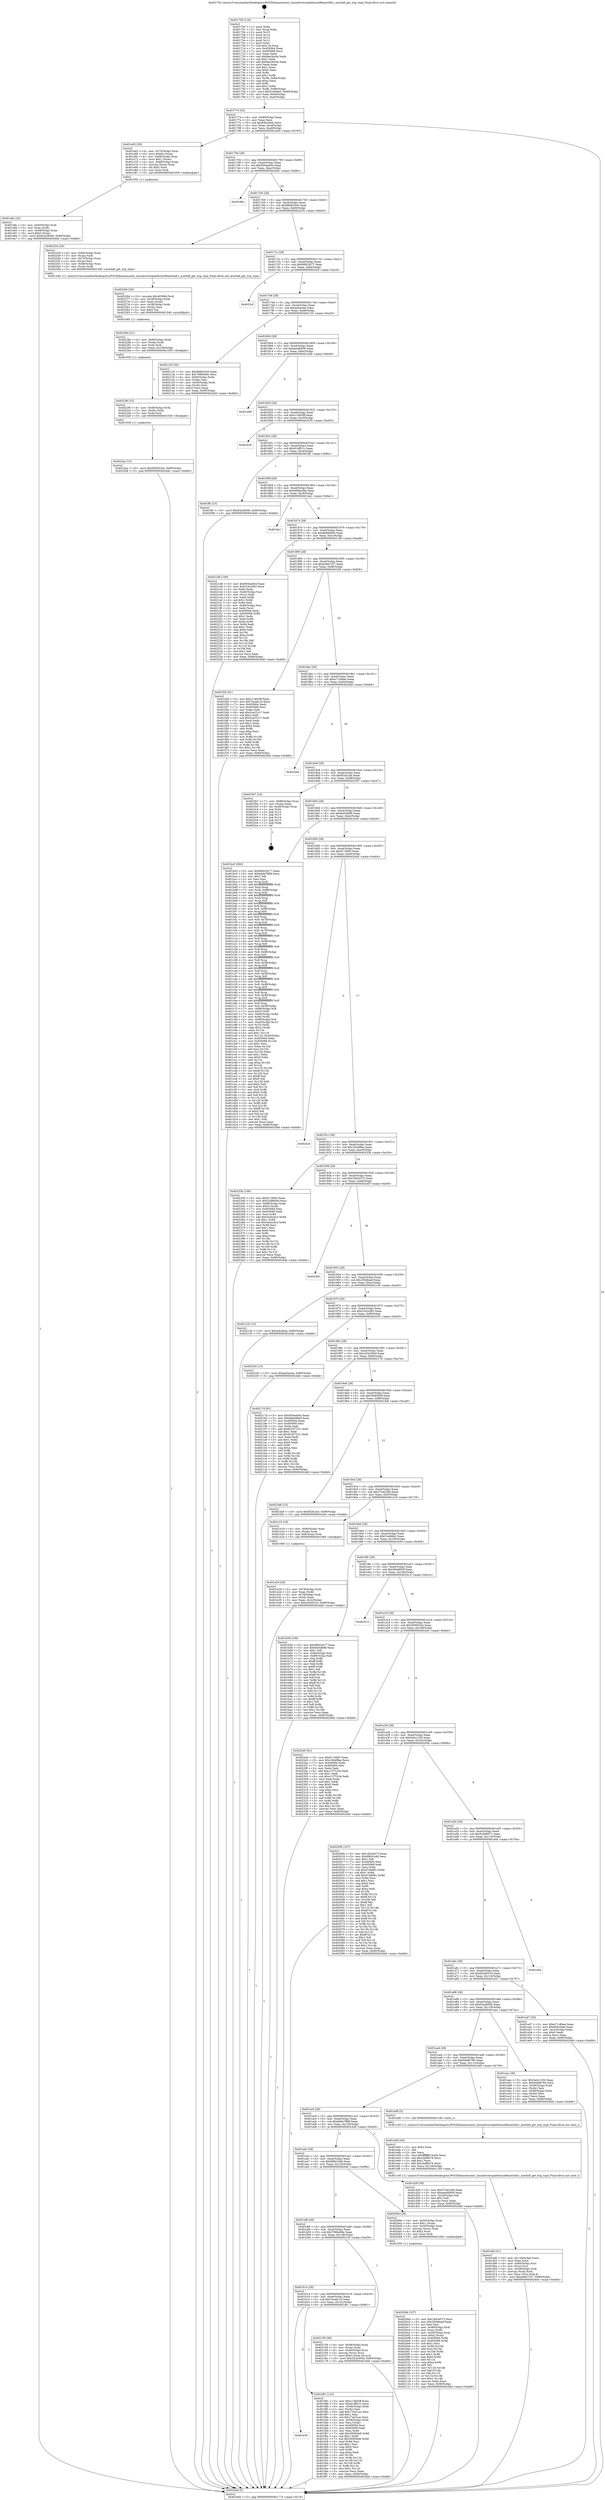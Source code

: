 digraph "0x401700" {
  label = "0x401700 (/mnt/c/Users/mathe/Desktop/tcc/POCII/binaries/extr_linuxdriversplatformx86acerhdf.c_acerhdf_get_trip_type_Final-ollvm.out::main(0))"
  labelloc = "t"
  node[shape=record]

  Entry [label="",width=0.3,height=0.3,shape=circle,fillcolor=black,style=filled]
  "0x401774" [label="{
     0x401774 [32]\l
     | [instrs]\l
     &nbsp;&nbsp;0x401774 \<+6\>: mov -0x90(%rbp),%eax\l
     &nbsp;&nbsp;0x40177a \<+2\>: mov %eax,%ecx\l
     &nbsp;&nbsp;0x40177c \<+6\>: sub $0x84fc26de,%ecx\l
     &nbsp;&nbsp;0x401782 \<+6\>: mov %eax,-0xa4(%rbp)\l
     &nbsp;&nbsp;0x401788 \<+6\>: mov %ecx,-0xa8(%rbp)\l
     &nbsp;&nbsp;0x40178e \<+6\>: je 0000000000401e65 \<main+0x765\>\l
  }"]
  "0x401e65" [label="{
     0x401e65 [39]\l
     | [instrs]\l
     &nbsp;&nbsp;0x401e65 \<+4\>: mov -0x70(%rbp),%rax\l
     &nbsp;&nbsp;0x401e69 \<+6\>: movl $0x64,(%rax)\l
     &nbsp;&nbsp;0x401e6f \<+4\>: mov -0x68(%rbp),%rax\l
     &nbsp;&nbsp;0x401e73 \<+6\>: movl $0x1,(%rax)\l
     &nbsp;&nbsp;0x401e79 \<+4\>: mov -0x68(%rbp),%rax\l
     &nbsp;&nbsp;0x401e7d \<+3\>: movslq (%rax),%rax\l
     &nbsp;&nbsp;0x401e80 \<+4\>: shl $0x2,%rax\l
     &nbsp;&nbsp;0x401e84 \<+3\>: mov %rax,%rdi\l
     &nbsp;&nbsp;0x401e87 \<+5\>: call 0000000000401050 \<malloc@plt\>\l
     | [calls]\l
     &nbsp;&nbsp;0x401050 \{1\} (unknown)\l
  }"]
  "0x401794" [label="{
     0x401794 [28]\l
     | [instrs]\l
     &nbsp;&nbsp;0x401794 \<+5\>: jmp 0000000000401799 \<main+0x99\>\l
     &nbsp;&nbsp;0x401799 \<+6\>: mov -0xa4(%rbp),%eax\l
     &nbsp;&nbsp;0x40179f \<+5\>: sub $0x950ea644,%eax\l
     &nbsp;&nbsp;0x4017a4 \<+6\>: mov %eax,-0xac(%rbp)\l
     &nbsp;&nbsp;0x4017aa \<+6\>: je 000000000040249c \<main+0xd9c\>\l
  }"]
  Exit [label="",width=0.3,height=0.3,shape=circle,fillcolor=black,style=filled,peripheries=2]
  "0x40249c" [label="{
     0x40249c\l
  }", style=dashed]
  "0x4017b0" [label="{
     0x4017b0 [28]\l
     | [instrs]\l
     &nbsp;&nbsp;0x4017b0 \<+5\>: jmp 00000000004017b5 \<main+0xb5\>\l
     &nbsp;&nbsp;0x4017b5 \<+6\>: mov -0xa4(%rbp),%eax\l
     &nbsp;&nbsp;0x4017bb \<+5\>: sub $0x966623c6,%eax\l
     &nbsp;&nbsp;0x4017c0 \<+6\>: mov %eax,-0xb0(%rbp)\l
     &nbsp;&nbsp;0x4017c6 \<+6\>: je 0000000000402254 \<main+0xb54\>\l
  }"]
  "0x4022ae" [label="{
     0x4022ae [15]\l
     | [instrs]\l
     &nbsp;&nbsp;0x4022ae \<+10\>: movl $0x5836525e,-0x90(%rbp)\l
     &nbsp;&nbsp;0x4022b8 \<+5\>: jmp 00000000004024dd \<main+0xddd\>\l
  }"]
  "0x402254" [label="{
     0x402254 [25]\l
     | [instrs]\l
     &nbsp;&nbsp;0x402254 \<+4\>: mov -0x60(%rbp),%rax\l
     &nbsp;&nbsp;0x402258 \<+3\>: mov (%rax),%rdi\l
     &nbsp;&nbsp;0x40225b \<+4\>: mov -0x70(%rbp),%rax\l
     &nbsp;&nbsp;0x40225f \<+2\>: mov (%rax),%esi\l
     &nbsp;&nbsp;0x402261 \<+4\>: mov -0x48(%rbp),%rax\l
     &nbsp;&nbsp;0x402265 \<+3\>: mov (%rax),%rdx\l
     &nbsp;&nbsp;0x402268 \<+5\>: call 0000000000401440 \<acerhdf_get_trip_type\>\l
     | [calls]\l
     &nbsp;&nbsp;0x401440 \{1\} (/mnt/c/Users/mathe/Desktop/tcc/POCII/binaries/extr_linuxdriversplatformx86acerhdf.c_acerhdf_get_trip_type_Final-ollvm.out::acerhdf_get_trip_type)\l
  }"]
  "0x4017cc" [label="{
     0x4017cc [28]\l
     | [instrs]\l
     &nbsp;&nbsp;0x4017cc \<+5\>: jmp 00000000004017d1 \<main+0xd1\>\l
     &nbsp;&nbsp;0x4017d1 \<+6\>: mov -0xa4(%rbp),%eax\l
     &nbsp;&nbsp;0x4017d7 \<+5\>: sub $0x99922b77,%eax\l
     &nbsp;&nbsp;0x4017dc \<+6\>: mov %eax,-0xb4(%rbp)\l
     &nbsp;&nbsp;0x4017e2 \<+6\>: je 00000000004023cf \<main+0xccf\>\l
  }"]
  "0x40229f" [label="{
     0x40229f [15]\l
     | [instrs]\l
     &nbsp;&nbsp;0x40229f \<+4\>: mov -0x48(%rbp),%rdx\l
     &nbsp;&nbsp;0x4022a3 \<+3\>: mov (%rdx),%rdx\l
     &nbsp;&nbsp;0x4022a6 \<+3\>: mov %rdx,%rdi\l
     &nbsp;&nbsp;0x4022a9 \<+5\>: call 0000000000401030 \<free@plt\>\l
     | [calls]\l
     &nbsp;&nbsp;0x401030 \{1\} (unknown)\l
  }"]
  "0x4023cf" [label="{
     0x4023cf\l
  }", style=dashed]
  "0x4017e8" [label="{
     0x4017e8 [28]\l
     | [instrs]\l
     &nbsp;&nbsp;0x4017e8 \<+5\>: jmp 00000000004017ed \<main+0xed\>\l
     &nbsp;&nbsp;0x4017ed \<+6\>: mov -0xa4(%rbp),%eax\l
     &nbsp;&nbsp;0x4017f3 \<+5\>: sub $0xacfcae4a,%eax\l
     &nbsp;&nbsp;0x4017f8 \<+6\>: mov %eax,-0xb8(%rbp)\l
     &nbsp;&nbsp;0x4017fe \<+6\>: je 0000000000402135 \<main+0xa35\>\l
  }"]
  "0x40228a" [label="{
     0x40228a [21]\l
     | [instrs]\l
     &nbsp;&nbsp;0x40228a \<+4\>: mov -0x60(%rbp),%rdx\l
     &nbsp;&nbsp;0x40228e \<+3\>: mov (%rdx),%rdx\l
     &nbsp;&nbsp;0x402291 \<+3\>: mov %rdx,%rdi\l
     &nbsp;&nbsp;0x402294 \<+6\>: mov %eax,-0x138(%rbp)\l
     &nbsp;&nbsp;0x40229a \<+5\>: call 0000000000401030 \<free@plt\>\l
     | [calls]\l
     &nbsp;&nbsp;0x401030 \{1\} (unknown)\l
  }"]
  "0x402135" [label="{
     0x402135 [36]\l
     | [instrs]\l
     &nbsp;&nbsp;0x402135 \<+5\>: mov $0x966623c6,%eax\l
     &nbsp;&nbsp;0x40213a \<+5\>: mov $0x7986e06e,%ecx\l
     &nbsp;&nbsp;0x40213f \<+4\>: mov -0x40(%rbp),%rdx\l
     &nbsp;&nbsp;0x402143 \<+2\>: mov (%rdx),%esi\l
     &nbsp;&nbsp;0x402145 \<+4\>: mov -0x50(%rbp),%rdx\l
     &nbsp;&nbsp;0x402149 \<+2\>: cmp (%rdx),%esi\l
     &nbsp;&nbsp;0x40214b \<+3\>: cmovl %ecx,%eax\l
     &nbsp;&nbsp;0x40214e \<+6\>: mov %eax,-0x90(%rbp)\l
     &nbsp;&nbsp;0x402154 \<+5\>: jmp 00000000004024dd \<main+0xddd\>\l
  }"]
  "0x401804" [label="{
     0x401804 [28]\l
     | [instrs]\l
     &nbsp;&nbsp;0x401804 \<+5\>: jmp 0000000000401809 \<main+0x109\>\l
     &nbsp;&nbsp;0x401809 \<+6\>: mov -0xa4(%rbp),%eax\l
     &nbsp;&nbsp;0x40180f \<+5\>: sub $0xaeedb958,%eax\l
     &nbsp;&nbsp;0x401814 \<+6\>: mov %eax,-0xbc(%rbp)\l
     &nbsp;&nbsp;0x40181a \<+6\>: je 0000000000401d46 \<main+0x646\>\l
  }"]
  "0x40226d" [label="{
     0x40226d [29]\l
     | [instrs]\l
     &nbsp;&nbsp;0x40226d \<+10\>: movabs $0x4030b6,%rdi\l
     &nbsp;&nbsp;0x402277 \<+4\>: mov -0x38(%rbp),%rdx\l
     &nbsp;&nbsp;0x40227b \<+2\>: mov %eax,(%rdx)\l
     &nbsp;&nbsp;0x40227d \<+4\>: mov -0x38(%rbp),%rdx\l
     &nbsp;&nbsp;0x402281 \<+2\>: mov (%rdx),%esi\l
     &nbsp;&nbsp;0x402283 \<+2\>: mov $0x0,%al\l
     &nbsp;&nbsp;0x402285 \<+5\>: call 0000000000401040 \<printf@plt\>\l
     | [calls]\l
     &nbsp;&nbsp;0x401040 \{1\} (unknown)\l
  }"]
  "0x401d46" [label="{
     0x401d46\l
  }", style=dashed]
  "0x401820" [label="{
     0x401820 [28]\l
     | [instrs]\l
     &nbsp;&nbsp;0x401820 \<+5\>: jmp 0000000000401825 \<main+0x125\>\l
     &nbsp;&nbsp;0x401825 \<+6\>: mov -0xa4(%rbp),%eax\l
     &nbsp;&nbsp;0x40182b \<+5\>: sub $0xc13602ff,%eax\l
     &nbsp;&nbsp;0x401830 \<+6\>: mov %eax,-0xc0(%rbp)\l
     &nbsp;&nbsp;0x401836 \<+6\>: je 0000000000402435 \<main+0xd35\>\l
  }"]
  "0x4020bb" [label="{
     0x4020bb [107]\l
     | [instrs]\l
     &nbsp;&nbsp;0x4020bb \<+5\>: mov $0x1843a573,%ecx\l
     &nbsp;&nbsp;0x4020c0 \<+5\>: mov $0x250dbeaf,%edx\l
     &nbsp;&nbsp;0x4020c5 \<+2\>: xor %esi,%esi\l
     &nbsp;&nbsp;0x4020c7 \<+4\>: mov -0x48(%rbp),%rdi\l
     &nbsp;&nbsp;0x4020cb \<+3\>: mov %rax,(%rdi)\l
     &nbsp;&nbsp;0x4020ce \<+4\>: mov -0x40(%rbp),%rax\l
     &nbsp;&nbsp;0x4020d2 \<+6\>: movl $0x0,(%rax)\l
     &nbsp;&nbsp;0x4020d8 \<+8\>: mov 0x405064,%r8d\l
     &nbsp;&nbsp;0x4020e0 \<+8\>: mov 0x405068,%r9d\l
     &nbsp;&nbsp;0x4020e8 \<+3\>: sub $0x1,%esi\l
     &nbsp;&nbsp;0x4020eb \<+3\>: mov %r8d,%r10d\l
     &nbsp;&nbsp;0x4020ee \<+3\>: add %esi,%r10d\l
     &nbsp;&nbsp;0x4020f1 \<+4\>: imul %r10d,%r8d\l
     &nbsp;&nbsp;0x4020f5 \<+4\>: and $0x1,%r8d\l
     &nbsp;&nbsp;0x4020f9 \<+4\>: cmp $0x0,%r8d\l
     &nbsp;&nbsp;0x4020fd \<+4\>: sete %r11b\l
     &nbsp;&nbsp;0x402101 \<+4\>: cmp $0xa,%r9d\l
     &nbsp;&nbsp;0x402105 \<+3\>: setl %bl\l
     &nbsp;&nbsp;0x402108 \<+3\>: mov %r11b,%r14b\l
     &nbsp;&nbsp;0x40210b \<+3\>: and %bl,%r14b\l
     &nbsp;&nbsp;0x40210e \<+3\>: xor %bl,%r11b\l
     &nbsp;&nbsp;0x402111 \<+3\>: or %r11b,%r14b\l
     &nbsp;&nbsp;0x402114 \<+4\>: test $0x1,%r14b\l
     &nbsp;&nbsp;0x402118 \<+3\>: cmovne %edx,%ecx\l
     &nbsp;&nbsp;0x40211b \<+6\>: mov %ecx,-0x90(%rbp)\l
     &nbsp;&nbsp;0x402121 \<+5\>: jmp 00000000004024dd \<main+0xddd\>\l
  }"]
  "0x402435" [label="{
     0x402435\l
  }", style=dashed]
  "0x40183c" [label="{
     0x40183c [28]\l
     | [instrs]\l
     &nbsp;&nbsp;0x40183c \<+5\>: jmp 0000000000401841 \<main+0x141\>\l
     &nbsp;&nbsp;0x401841 \<+6\>: mov -0xa4(%rbp),%eax\l
     &nbsp;&nbsp;0x401847 \<+5\>: sub $0xd14ff21c,%eax\l
     &nbsp;&nbsp;0x40184c \<+6\>: mov %eax,-0xc4(%rbp)\l
     &nbsp;&nbsp;0x401852 \<+6\>: je 0000000000401ffc \<main+0x8fc\>\l
  }"]
  "0x401b30" [label="{
     0x401b30\l
  }", style=dashed]
  "0x401ffc" [label="{
     0x401ffc [15]\l
     | [instrs]\l
     &nbsp;&nbsp;0x401ffc \<+10\>: movl $0x63a28590,-0x90(%rbp)\l
     &nbsp;&nbsp;0x402006 \<+5\>: jmp 00000000004024dd \<main+0xddd\>\l
  }"]
  "0x401858" [label="{
     0x401858 [28]\l
     | [instrs]\l
     &nbsp;&nbsp;0x401858 \<+5\>: jmp 000000000040185d \<main+0x15d\>\l
     &nbsp;&nbsp;0x40185d \<+6\>: mov -0xa4(%rbp),%eax\l
     &nbsp;&nbsp;0x401863 \<+5\>: sub $0xd58ba38a,%eax\l
     &nbsp;&nbsp;0x401868 \<+6\>: mov %eax,-0xc8(%rbp)\l
     &nbsp;&nbsp;0x40186e \<+6\>: je 0000000000401da1 \<main+0x6a1\>\l
  }"]
  "0x401f81" [label="{
     0x401f81 [123]\l
     | [instrs]\l
     &nbsp;&nbsp;0x401f81 \<+5\>: mov $0xc13602ff,%eax\l
     &nbsp;&nbsp;0x401f86 \<+5\>: mov $0xd14ff21c,%ecx\l
     &nbsp;&nbsp;0x401f8b \<+4\>: mov -0x58(%rbp),%rdx\l
     &nbsp;&nbsp;0x401f8f \<+2\>: mov (%rdx),%esi\l
     &nbsp;&nbsp;0x401f91 \<+6\>: add $0x17ee31ac,%esi\l
     &nbsp;&nbsp;0x401f97 \<+3\>: add $0x1,%esi\l
     &nbsp;&nbsp;0x401f9a \<+6\>: sub $0x17ee31ac,%esi\l
     &nbsp;&nbsp;0x401fa0 \<+4\>: mov -0x58(%rbp),%rdx\l
     &nbsp;&nbsp;0x401fa4 \<+2\>: mov %esi,(%rdx)\l
     &nbsp;&nbsp;0x401fa6 \<+7\>: mov 0x405064,%esi\l
     &nbsp;&nbsp;0x401fad \<+7\>: mov 0x405068,%edi\l
     &nbsp;&nbsp;0x401fb4 \<+3\>: mov %esi,%r8d\l
     &nbsp;&nbsp;0x401fb7 \<+7\>: add $0x300f3de6,%r8d\l
     &nbsp;&nbsp;0x401fbe \<+4\>: sub $0x1,%r8d\l
     &nbsp;&nbsp;0x401fc2 \<+7\>: sub $0x300f3de6,%r8d\l
     &nbsp;&nbsp;0x401fc9 \<+4\>: imul %r8d,%esi\l
     &nbsp;&nbsp;0x401fcd \<+3\>: and $0x1,%esi\l
     &nbsp;&nbsp;0x401fd0 \<+3\>: cmp $0x0,%esi\l
     &nbsp;&nbsp;0x401fd3 \<+4\>: sete %r9b\l
     &nbsp;&nbsp;0x401fd7 \<+3\>: cmp $0xa,%edi\l
     &nbsp;&nbsp;0x401fda \<+4\>: setl %r10b\l
     &nbsp;&nbsp;0x401fde \<+3\>: mov %r9b,%r11b\l
     &nbsp;&nbsp;0x401fe1 \<+3\>: and %r10b,%r11b\l
     &nbsp;&nbsp;0x401fe4 \<+3\>: xor %r10b,%r9b\l
     &nbsp;&nbsp;0x401fe7 \<+3\>: or %r9b,%r11b\l
     &nbsp;&nbsp;0x401fea \<+4\>: test $0x1,%r11b\l
     &nbsp;&nbsp;0x401fee \<+3\>: cmovne %ecx,%eax\l
     &nbsp;&nbsp;0x401ff1 \<+6\>: mov %eax,-0x90(%rbp)\l
     &nbsp;&nbsp;0x401ff7 \<+5\>: jmp 00000000004024dd \<main+0xddd\>\l
  }"]
  "0x401da1" [label="{
     0x401da1\l
  }", style=dashed]
  "0x401874" [label="{
     0x401874 [28]\l
     | [instrs]\l
     &nbsp;&nbsp;0x401874 \<+5\>: jmp 0000000000401879 \<main+0x179\>\l
     &nbsp;&nbsp;0x401879 \<+6\>: mov -0xa4(%rbp),%eax\l
     &nbsp;&nbsp;0x40187f \<+5\>: sub $0xdb8e9bb9,%eax\l
     &nbsp;&nbsp;0x401884 \<+6\>: mov %eax,-0xcc(%rbp)\l
     &nbsp;&nbsp;0x40188a \<+6\>: je 00000000004021d8 \<main+0xad8\>\l
  }"]
  "0x401b14" [label="{
     0x401b14 [28]\l
     | [instrs]\l
     &nbsp;&nbsp;0x401b14 \<+5\>: jmp 0000000000401b19 \<main+0x419\>\l
     &nbsp;&nbsp;0x401b19 \<+6\>: mov -0xa4(%rbp),%eax\l
     &nbsp;&nbsp;0x401b1f \<+5\>: sub $0x7acebc1d,%eax\l
     &nbsp;&nbsp;0x401b24 \<+6\>: mov %eax,-0x12c(%rbp)\l
     &nbsp;&nbsp;0x401b2a \<+6\>: je 0000000000401f81 \<main+0x881\>\l
  }"]
  "0x4021d8" [label="{
     0x4021d8 [109]\l
     | [instrs]\l
     &nbsp;&nbsp;0x4021d8 \<+5\>: mov $0x950ea644,%eax\l
     &nbsp;&nbsp;0x4021dd \<+5\>: mov $0x319cc093,%ecx\l
     &nbsp;&nbsp;0x4021e2 \<+2\>: xor %edx,%edx\l
     &nbsp;&nbsp;0x4021e4 \<+4\>: mov -0x40(%rbp),%rsi\l
     &nbsp;&nbsp;0x4021e8 \<+2\>: mov (%rsi),%edi\l
     &nbsp;&nbsp;0x4021ea \<+3\>: mov %edx,%r8d\l
     &nbsp;&nbsp;0x4021ed \<+4\>: sub $0x1,%r8d\l
     &nbsp;&nbsp;0x4021f1 \<+3\>: sub %r8d,%edi\l
     &nbsp;&nbsp;0x4021f4 \<+4\>: mov -0x40(%rbp),%rsi\l
     &nbsp;&nbsp;0x4021f8 \<+2\>: mov %edi,(%rsi)\l
     &nbsp;&nbsp;0x4021fa \<+7\>: mov 0x405064,%edi\l
     &nbsp;&nbsp;0x402201 \<+8\>: mov 0x405068,%r8d\l
     &nbsp;&nbsp;0x402209 \<+3\>: sub $0x1,%edx\l
     &nbsp;&nbsp;0x40220c \<+3\>: mov %edi,%r9d\l
     &nbsp;&nbsp;0x40220f \<+3\>: add %edx,%r9d\l
     &nbsp;&nbsp;0x402212 \<+4\>: imul %r9d,%edi\l
     &nbsp;&nbsp;0x402216 \<+3\>: and $0x1,%edi\l
     &nbsp;&nbsp;0x402219 \<+3\>: cmp $0x0,%edi\l
     &nbsp;&nbsp;0x40221c \<+4\>: sete %r10b\l
     &nbsp;&nbsp;0x402220 \<+4\>: cmp $0xa,%r8d\l
     &nbsp;&nbsp;0x402224 \<+4\>: setl %r11b\l
     &nbsp;&nbsp;0x402228 \<+3\>: mov %r10b,%bl\l
     &nbsp;&nbsp;0x40222b \<+3\>: and %r11b,%bl\l
     &nbsp;&nbsp;0x40222e \<+3\>: xor %r11b,%r10b\l
     &nbsp;&nbsp;0x402231 \<+3\>: or %r10b,%bl\l
     &nbsp;&nbsp;0x402234 \<+3\>: test $0x1,%bl\l
     &nbsp;&nbsp;0x402237 \<+3\>: cmovne %ecx,%eax\l
     &nbsp;&nbsp;0x40223a \<+6\>: mov %eax,-0x90(%rbp)\l
     &nbsp;&nbsp;0x402240 \<+5\>: jmp 00000000004024dd \<main+0xddd\>\l
  }"]
  "0x401890" [label="{
     0x401890 [28]\l
     | [instrs]\l
     &nbsp;&nbsp;0x401890 \<+5\>: jmp 0000000000401895 \<main+0x195\>\l
     &nbsp;&nbsp;0x401895 \<+6\>: mov -0xa4(%rbp),%eax\l
     &nbsp;&nbsp;0x40189b \<+5\>: sub $0xe06e7c57,%eax\l
     &nbsp;&nbsp;0x4018a0 \<+6\>: mov %eax,-0xd0(%rbp)\l
     &nbsp;&nbsp;0x4018a6 \<+6\>: je 0000000000401f26 \<main+0x826\>\l
  }"]
  "0x402159" [label="{
     0x402159 [36]\l
     | [instrs]\l
     &nbsp;&nbsp;0x402159 \<+4\>: mov -0x48(%rbp),%rax\l
     &nbsp;&nbsp;0x40215d \<+3\>: mov (%rax),%rax\l
     &nbsp;&nbsp;0x402160 \<+4\>: mov -0x40(%rbp),%rcx\l
     &nbsp;&nbsp;0x402164 \<+3\>: movslq (%rcx),%rcx\l
     &nbsp;&nbsp;0x402167 \<+7\>: movl $0x0,(%rax,%rcx,4)\l
     &nbsp;&nbsp;0x40216e \<+10\>: movl $0x322e305d,-0x90(%rbp)\l
     &nbsp;&nbsp;0x402178 \<+5\>: jmp 00000000004024dd \<main+0xddd\>\l
  }"]
  "0x401f26" [label="{
     0x401f26 [91]\l
     | [instrs]\l
     &nbsp;&nbsp;0x401f26 \<+5\>: mov $0xc13602ff,%eax\l
     &nbsp;&nbsp;0x401f2b \<+5\>: mov $0x7acebc1d,%ecx\l
     &nbsp;&nbsp;0x401f30 \<+7\>: mov 0x405064,%edx\l
     &nbsp;&nbsp;0x401f37 \<+7\>: mov 0x405068,%esi\l
     &nbsp;&nbsp;0x401f3e \<+2\>: mov %edx,%edi\l
     &nbsp;&nbsp;0x401f40 \<+6\>: add $0x5ce221c7,%edi\l
     &nbsp;&nbsp;0x401f46 \<+3\>: sub $0x1,%edi\l
     &nbsp;&nbsp;0x401f49 \<+6\>: sub $0x5ce221c7,%edi\l
     &nbsp;&nbsp;0x401f4f \<+3\>: imul %edi,%edx\l
     &nbsp;&nbsp;0x401f52 \<+3\>: and $0x1,%edx\l
     &nbsp;&nbsp;0x401f55 \<+3\>: cmp $0x0,%edx\l
     &nbsp;&nbsp;0x401f58 \<+4\>: sete %r8b\l
     &nbsp;&nbsp;0x401f5c \<+3\>: cmp $0xa,%esi\l
     &nbsp;&nbsp;0x401f5f \<+4\>: setl %r9b\l
     &nbsp;&nbsp;0x401f63 \<+3\>: mov %r8b,%r10b\l
     &nbsp;&nbsp;0x401f66 \<+3\>: and %r9b,%r10b\l
     &nbsp;&nbsp;0x401f69 \<+3\>: xor %r9b,%r8b\l
     &nbsp;&nbsp;0x401f6c \<+3\>: or %r8b,%r10b\l
     &nbsp;&nbsp;0x401f6f \<+4\>: test $0x1,%r10b\l
     &nbsp;&nbsp;0x401f73 \<+3\>: cmovne %ecx,%eax\l
     &nbsp;&nbsp;0x401f76 \<+6\>: mov %eax,-0x90(%rbp)\l
     &nbsp;&nbsp;0x401f7c \<+5\>: jmp 00000000004024dd \<main+0xddd\>\l
  }"]
  "0x4018ac" [label="{
     0x4018ac [28]\l
     | [instrs]\l
     &nbsp;&nbsp;0x4018ac \<+5\>: jmp 00000000004018b1 \<main+0x1b1\>\l
     &nbsp;&nbsp;0x4018b1 \<+6\>: mov -0xa4(%rbp),%eax\l
     &nbsp;&nbsp;0x4018b7 \<+5\>: sub $0xe71c6bee,%eax\l
     &nbsp;&nbsp;0x4018bc \<+6\>: mov %eax,-0xd4(%rbp)\l
     &nbsp;&nbsp;0x4018c2 \<+6\>: je 00000000004022bd \<main+0xbbd\>\l
  }"]
  "0x401af8" [label="{
     0x401af8 [28]\l
     | [instrs]\l
     &nbsp;&nbsp;0x401af8 \<+5\>: jmp 0000000000401afd \<main+0x3fd\>\l
     &nbsp;&nbsp;0x401afd \<+6\>: mov -0xa4(%rbp),%eax\l
     &nbsp;&nbsp;0x401b03 \<+5\>: sub $0x7986e06e,%eax\l
     &nbsp;&nbsp;0x401b08 \<+6\>: mov %eax,-0x128(%rbp)\l
     &nbsp;&nbsp;0x401b0e \<+6\>: je 0000000000402159 \<main+0xa59\>\l
  }"]
  "0x4022bd" [label="{
     0x4022bd\l
  }", style=dashed]
  "0x4018c8" [label="{
     0x4018c8 [28]\l
     | [instrs]\l
     &nbsp;&nbsp;0x4018c8 \<+5\>: jmp 00000000004018cd \<main+0x1cd\>\l
     &nbsp;&nbsp;0x4018cd \<+6\>: mov -0xa4(%rbp),%eax\l
     &nbsp;&nbsp;0x4018d3 \<+5\>: sub $0xf52fc2a0,%eax\l
     &nbsp;&nbsp;0x4018d8 \<+6\>: mov %eax,-0xd8(%rbp)\l
     &nbsp;&nbsp;0x4018de \<+6\>: je 00000000004023b7 \<main+0xcb7\>\l
  }"]
  "0x40209e" [label="{
     0x40209e [29]\l
     | [instrs]\l
     &nbsp;&nbsp;0x40209e \<+4\>: mov -0x50(%rbp),%rax\l
     &nbsp;&nbsp;0x4020a2 \<+6\>: movl $0x1,(%rax)\l
     &nbsp;&nbsp;0x4020a8 \<+4\>: mov -0x50(%rbp),%rax\l
     &nbsp;&nbsp;0x4020ac \<+3\>: movslq (%rax),%rax\l
     &nbsp;&nbsp;0x4020af \<+4\>: shl $0x2,%rax\l
     &nbsp;&nbsp;0x4020b3 \<+3\>: mov %rax,%rdi\l
     &nbsp;&nbsp;0x4020b6 \<+5\>: call 0000000000401050 \<malloc@plt\>\l
     | [calls]\l
     &nbsp;&nbsp;0x401050 \{1\} (unknown)\l
  }"]
  "0x4023b7" [label="{
     0x4023b7 [24]\l
     | [instrs]\l
     &nbsp;&nbsp;0x4023b7 \<+7\>: mov -0x88(%rbp),%rax\l
     &nbsp;&nbsp;0x4023be \<+2\>: mov (%rax),%eax\l
     &nbsp;&nbsp;0x4023c0 \<+4\>: lea -0x28(%rbp),%rsp\l
     &nbsp;&nbsp;0x4023c4 \<+1\>: pop %rbx\l
     &nbsp;&nbsp;0x4023c5 \<+2\>: pop %r12\l
     &nbsp;&nbsp;0x4023c7 \<+2\>: pop %r13\l
     &nbsp;&nbsp;0x4023c9 \<+2\>: pop %r14\l
     &nbsp;&nbsp;0x4023cb \<+2\>: pop %r15\l
     &nbsp;&nbsp;0x4023cd \<+1\>: pop %rbp\l
     &nbsp;&nbsp;0x4023ce \<+1\>: ret\l
  }"]
  "0x4018e4" [label="{
     0x4018e4 [28]\l
     | [instrs]\l
     &nbsp;&nbsp;0x4018e4 \<+5\>: jmp 00000000004018e9 \<main+0x1e9\>\l
     &nbsp;&nbsp;0x4018e9 \<+6\>: mov -0xa4(%rbp),%eax\l
     &nbsp;&nbsp;0x4018ef \<+5\>: sub $0xfed5d698,%eax\l
     &nbsp;&nbsp;0x4018f4 \<+6\>: mov %eax,-0xdc(%rbp)\l
     &nbsp;&nbsp;0x4018fa \<+6\>: je 0000000000401bc0 \<main+0x4c0\>\l
  }"]
  "0x401efd" [label="{
     0x401efd [41]\l
     | [instrs]\l
     &nbsp;&nbsp;0x401efd \<+6\>: mov -0x134(%rbp),%ecx\l
     &nbsp;&nbsp;0x401f03 \<+3\>: imul %eax,%ecx\l
     &nbsp;&nbsp;0x401f06 \<+4\>: mov -0x60(%rbp),%rsi\l
     &nbsp;&nbsp;0x401f0a \<+3\>: mov (%rsi),%rsi\l
     &nbsp;&nbsp;0x401f0d \<+4\>: mov -0x58(%rbp),%rdi\l
     &nbsp;&nbsp;0x401f11 \<+3\>: movslq (%rdi),%rdi\l
     &nbsp;&nbsp;0x401f14 \<+3\>: mov %ecx,(%rsi,%rdi,4)\l
     &nbsp;&nbsp;0x401f17 \<+10\>: movl $0xe06e7c57,-0x90(%rbp)\l
     &nbsp;&nbsp;0x401f21 \<+5\>: jmp 00000000004024dd \<main+0xddd\>\l
  }"]
  "0x401bc0" [label="{
     0x401bc0 [360]\l
     | [instrs]\l
     &nbsp;&nbsp;0x401bc0 \<+5\>: mov $0x99922b77,%eax\l
     &nbsp;&nbsp;0x401bc5 \<+5\>: mov $0x6dde7888,%ecx\l
     &nbsp;&nbsp;0x401bca \<+2\>: mov $0x1,%dl\l
     &nbsp;&nbsp;0x401bcc \<+2\>: xor %esi,%esi\l
     &nbsp;&nbsp;0x401bce \<+3\>: mov %rsp,%rdi\l
     &nbsp;&nbsp;0x401bd1 \<+4\>: add $0xfffffffffffffff0,%rdi\l
     &nbsp;&nbsp;0x401bd5 \<+3\>: mov %rdi,%rsp\l
     &nbsp;&nbsp;0x401bd8 \<+7\>: mov %rdi,-0x88(%rbp)\l
     &nbsp;&nbsp;0x401bdf \<+3\>: mov %rsp,%rdi\l
     &nbsp;&nbsp;0x401be2 \<+4\>: add $0xfffffffffffffff0,%rdi\l
     &nbsp;&nbsp;0x401be6 \<+3\>: mov %rdi,%rsp\l
     &nbsp;&nbsp;0x401be9 \<+3\>: mov %rsp,%r8\l
     &nbsp;&nbsp;0x401bec \<+4\>: add $0xfffffffffffffff0,%r8\l
     &nbsp;&nbsp;0x401bf0 \<+3\>: mov %r8,%rsp\l
     &nbsp;&nbsp;0x401bf3 \<+4\>: mov %r8,-0x80(%rbp)\l
     &nbsp;&nbsp;0x401bf7 \<+3\>: mov %rsp,%r8\l
     &nbsp;&nbsp;0x401bfa \<+4\>: add $0xfffffffffffffff0,%r8\l
     &nbsp;&nbsp;0x401bfe \<+3\>: mov %r8,%rsp\l
     &nbsp;&nbsp;0x401c01 \<+4\>: mov %r8,-0x78(%rbp)\l
     &nbsp;&nbsp;0x401c05 \<+3\>: mov %rsp,%r8\l
     &nbsp;&nbsp;0x401c08 \<+4\>: add $0xfffffffffffffff0,%r8\l
     &nbsp;&nbsp;0x401c0c \<+3\>: mov %r8,%rsp\l
     &nbsp;&nbsp;0x401c0f \<+4\>: mov %r8,-0x70(%rbp)\l
     &nbsp;&nbsp;0x401c13 \<+3\>: mov %rsp,%r8\l
     &nbsp;&nbsp;0x401c16 \<+4\>: add $0xfffffffffffffff0,%r8\l
     &nbsp;&nbsp;0x401c1a \<+3\>: mov %r8,%rsp\l
     &nbsp;&nbsp;0x401c1d \<+4\>: mov %r8,-0x68(%rbp)\l
     &nbsp;&nbsp;0x401c21 \<+3\>: mov %rsp,%r8\l
     &nbsp;&nbsp;0x401c24 \<+4\>: add $0xfffffffffffffff0,%r8\l
     &nbsp;&nbsp;0x401c28 \<+3\>: mov %r8,%rsp\l
     &nbsp;&nbsp;0x401c2b \<+4\>: mov %r8,-0x60(%rbp)\l
     &nbsp;&nbsp;0x401c2f \<+3\>: mov %rsp,%r8\l
     &nbsp;&nbsp;0x401c32 \<+4\>: add $0xfffffffffffffff0,%r8\l
     &nbsp;&nbsp;0x401c36 \<+3\>: mov %r8,%rsp\l
     &nbsp;&nbsp;0x401c39 \<+4\>: mov %r8,-0x58(%rbp)\l
     &nbsp;&nbsp;0x401c3d \<+3\>: mov %rsp,%r8\l
     &nbsp;&nbsp;0x401c40 \<+4\>: add $0xfffffffffffffff0,%r8\l
     &nbsp;&nbsp;0x401c44 \<+3\>: mov %r8,%rsp\l
     &nbsp;&nbsp;0x401c47 \<+4\>: mov %r8,-0x50(%rbp)\l
     &nbsp;&nbsp;0x401c4b \<+3\>: mov %rsp,%r8\l
     &nbsp;&nbsp;0x401c4e \<+4\>: add $0xfffffffffffffff0,%r8\l
     &nbsp;&nbsp;0x401c52 \<+3\>: mov %r8,%rsp\l
     &nbsp;&nbsp;0x401c55 \<+4\>: mov %r8,-0x48(%rbp)\l
     &nbsp;&nbsp;0x401c59 \<+3\>: mov %rsp,%r8\l
     &nbsp;&nbsp;0x401c5c \<+4\>: add $0xfffffffffffffff0,%r8\l
     &nbsp;&nbsp;0x401c60 \<+3\>: mov %r8,%rsp\l
     &nbsp;&nbsp;0x401c63 \<+4\>: mov %r8,-0x40(%rbp)\l
     &nbsp;&nbsp;0x401c67 \<+3\>: mov %rsp,%r8\l
     &nbsp;&nbsp;0x401c6a \<+4\>: add $0xfffffffffffffff0,%r8\l
     &nbsp;&nbsp;0x401c6e \<+3\>: mov %r8,%rsp\l
     &nbsp;&nbsp;0x401c71 \<+4\>: mov %r8,-0x38(%rbp)\l
     &nbsp;&nbsp;0x401c75 \<+7\>: mov -0x88(%rbp),%r8\l
     &nbsp;&nbsp;0x401c7c \<+7\>: movl $0x0,(%r8)\l
     &nbsp;&nbsp;0x401c83 \<+7\>: mov -0x94(%rbp),%r9d\l
     &nbsp;&nbsp;0x401c8a \<+3\>: mov %r9d,(%rdi)\l
     &nbsp;&nbsp;0x401c8d \<+4\>: mov -0x80(%rbp),%r8\l
     &nbsp;&nbsp;0x401c91 \<+7\>: mov -0xa0(%rbp),%r10\l
     &nbsp;&nbsp;0x401c98 \<+3\>: mov %r10,(%r8)\l
     &nbsp;&nbsp;0x401c9b \<+3\>: cmpl $0x2,(%rdi)\l
     &nbsp;&nbsp;0x401c9e \<+4\>: setne %r11b\l
     &nbsp;&nbsp;0x401ca2 \<+4\>: and $0x1,%r11b\l
     &nbsp;&nbsp;0x401ca6 \<+4\>: mov %r11b,-0x2d(%rbp)\l
     &nbsp;&nbsp;0x401caa \<+7\>: mov 0x405064,%ebx\l
     &nbsp;&nbsp;0x401cb1 \<+8\>: mov 0x405068,%r14d\l
     &nbsp;&nbsp;0x401cb9 \<+3\>: sub $0x1,%esi\l
     &nbsp;&nbsp;0x401cbc \<+3\>: mov %ebx,%r15d\l
     &nbsp;&nbsp;0x401cbf \<+3\>: add %esi,%r15d\l
     &nbsp;&nbsp;0x401cc2 \<+4\>: imul %r15d,%ebx\l
     &nbsp;&nbsp;0x401cc6 \<+3\>: and $0x1,%ebx\l
     &nbsp;&nbsp;0x401cc9 \<+3\>: cmp $0x0,%ebx\l
     &nbsp;&nbsp;0x401ccc \<+4\>: sete %r11b\l
     &nbsp;&nbsp;0x401cd0 \<+4\>: cmp $0xa,%r14d\l
     &nbsp;&nbsp;0x401cd4 \<+4\>: setl %r12b\l
     &nbsp;&nbsp;0x401cd8 \<+3\>: mov %r11b,%r13b\l
     &nbsp;&nbsp;0x401cdb \<+4\>: xor $0xff,%r13b\l
     &nbsp;&nbsp;0x401cdf \<+3\>: mov %r12b,%sil\l
     &nbsp;&nbsp;0x401ce2 \<+4\>: xor $0xff,%sil\l
     &nbsp;&nbsp;0x401ce6 \<+3\>: xor $0x0,%dl\l
     &nbsp;&nbsp;0x401ce9 \<+3\>: mov %r13b,%dil\l
     &nbsp;&nbsp;0x401cec \<+4\>: and $0x0,%dil\l
     &nbsp;&nbsp;0x401cf0 \<+3\>: and %dl,%r11b\l
     &nbsp;&nbsp;0x401cf3 \<+3\>: mov %sil,%r8b\l
     &nbsp;&nbsp;0x401cf6 \<+4\>: and $0x0,%r8b\l
     &nbsp;&nbsp;0x401cfa \<+3\>: and %dl,%r12b\l
     &nbsp;&nbsp;0x401cfd \<+3\>: or %r11b,%dil\l
     &nbsp;&nbsp;0x401d00 \<+3\>: or %r12b,%r8b\l
     &nbsp;&nbsp;0x401d03 \<+3\>: xor %r8b,%dil\l
     &nbsp;&nbsp;0x401d06 \<+3\>: or %sil,%r13b\l
     &nbsp;&nbsp;0x401d09 \<+4\>: xor $0xff,%r13b\l
     &nbsp;&nbsp;0x401d0d \<+3\>: or $0x0,%dl\l
     &nbsp;&nbsp;0x401d10 \<+3\>: and %dl,%r13b\l
     &nbsp;&nbsp;0x401d13 \<+3\>: or %r13b,%dil\l
     &nbsp;&nbsp;0x401d16 \<+4\>: test $0x1,%dil\l
     &nbsp;&nbsp;0x401d1a \<+3\>: cmovne %ecx,%eax\l
     &nbsp;&nbsp;0x401d1d \<+6\>: mov %eax,-0x90(%rbp)\l
     &nbsp;&nbsp;0x401d23 \<+5\>: jmp 00000000004024dd \<main+0xddd\>\l
  }"]
  "0x401900" [label="{
     0x401900 [28]\l
     | [instrs]\l
     &nbsp;&nbsp;0x401900 \<+5\>: jmp 0000000000401905 \<main+0x205\>\l
     &nbsp;&nbsp;0x401905 \<+6\>: mov -0xa4(%rbp),%eax\l
     &nbsp;&nbsp;0x40190b \<+5\>: sub $0xf115683,%eax\l
     &nbsp;&nbsp;0x401910 \<+6\>: mov %eax,-0xe0(%rbp)\l
     &nbsp;&nbsp;0x401916 \<+6\>: je 00000000004024c6 \<main+0xdc6\>\l
  }"]
  "0x401ed5" [label="{
     0x401ed5 [40]\l
     | [instrs]\l
     &nbsp;&nbsp;0x401ed5 \<+5\>: mov $0x2,%ecx\l
     &nbsp;&nbsp;0x401eda \<+1\>: cltd\l
     &nbsp;&nbsp;0x401edb \<+2\>: idiv %ecx\l
     &nbsp;&nbsp;0x401edd \<+6\>: imul $0xfffffffe,%edx,%ecx\l
     &nbsp;&nbsp;0x401ee3 \<+6\>: sub $0xc4df9a78,%ecx\l
     &nbsp;&nbsp;0x401ee9 \<+3\>: add $0x1,%ecx\l
     &nbsp;&nbsp;0x401eec \<+6\>: add $0xc4df9a78,%ecx\l
     &nbsp;&nbsp;0x401ef2 \<+6\>: mov %ecx,-0x134(%rbp)\l
     &nbsp;&nbsp;0x401ef8 \<+5\>: call 0000000000401160 \<next_i\>\l
     | [calls]\l
     &nbsp;&nbsp;0x401160 \{1\} (/mnt/c/Users/mathe/Desktop/tcc/POCII/binaries/extr_linuxdriversplatformx86acerhdf.c_acerhdf_get_trip_type_Final-ollvm.out::next_i)\l
  }"]
  "0x4024c6" [label="{
     0x4024c6\l
  }", style=dashed]
  "0x40191c" [label="{
     0x40191c [28]\l
     | [instrs]\l
     &nbsp;&nbsp;0x40191c \<+5\>: jmp 0000000000401921 \<main+0x221\>\l
     &nbsp;&nbsp;0x401921 \<+6\>: mov -0xa4(%rbp),%eax\l
     &nbsp;&nbsp;0x401927 \<+5\>: sub $0x14b4f8ee,%eax\l
     &nbsp;&nbsp;0x40192c \<+6\>: mov %eax,-0xe4(%rbp)\l
     &nbsp;&nbsp;0x401932 \<+6\>: je 000000000040233b \<main+0xc3b\>\l
  }"]
  "0x401e8c" [label="{
     0x401e8c [32]\l
     | [instrs]\l
     &nbsp;&nbsp;0x401e8c \<+4\>: mov -0x60(%rbp),%rdi\l
     &nbsp;&nbsp;0x401e90 \<+3\>: mov %rax,(%rdi)\l
     &nbsp;&nbsp;0x401e93 \<+4\>: mov -0x58(%rbp),%rax\l
     &nbsp;&nbsp;0x401e97 \<+6\>: movl $0x0,(%rax)\l
     &nbsp;&nbsp;0x401e9d \<+10\>: movl $0x63a28590,-0x90(%rbp)\l
     &nbsp;&nbsp;0x401ea7 \<+5\>: jmp 00000000004024dd \<main+0xddd\>\l
  }"]
  "0x40233b" [label="{
     0x40233b [109]\l
     | [instrs]\l
     &nbsp;&nbsp;0x40233b \<+5\>: mov $0xf115683,%eax\l
     &nbsp;&nbsp;0x402340 \<+5\>: mov $0x35d8004f,%ecx\l
     &nbsp;&nbsp;0x402345 \<+7\>: mov -0x88(%rbp),%rdx\l
     &nbsp;&nbsp;0x40234c \<+6\>: movl $0x0,(%rdx)\l
     &nbsp;&nbsp;0x402352 \<+7\>: mov 0x405064,%esi\l
     &nbsp;&nbsp;0x402359 \<+7\>: mov 0x405068,%edi\l
     &nbsp;&nbsp;0x402360 \<+3\>: mov %esi,%r8d\l
     &nbsp;&nbsp;0x402363 \<+7\>: add $0x3a3ecdc3,%r8d\l
     &nbsp;&nbsp;0x40236a \<+4\>: sub $0x1,%r8d\l
     &nbsp;&nbsp;0x40236e \<+7\>: sub $0x3a3ecdc3,%r8d\l
     &nbsp;&nbsp;0x402375 \<+4\>: imul %r8d,%esi\l
     &nbsp;&nbsp;0x402379 \<+3\>: and $0x1,%esi\l
     &nbsp;&nbsp;0x40237c \<+3\>: cmp $0x0,%esi\l
     &nbsp;&nbsp;0x40237f \<+4\>: sete %r9b\l
     &nbsp;&nbsp;0x402383 \<+3\>: cmp $0xa,%edi\l
     &nbsp;&nbsp;0x402386 \<+4\>: setl %r10b\l
     &nbsp;&nbsp;0x40238a \<+3\>: mov %r9b,%r11b\l
     &nbsp;&nbsp;0x40238d \<+3\>: and %r10b,%r11b\l
     &nbsp;&nbsp;0x402390 \<+3\>: xor %r10b,%r9b\l
     &nbsp;&nbsp;0x402393 \<+3\>: or %r9b,%r11b\l
     &nbsp;&nbsp;0x402396 \<+4\>: test $0x1,%r11b\l
     &nbsp;&nbsp;0x40239a \<+3\>: cmovne %ecx,%eax\l
     &nbsp;&nbsp;0x40239d \<+6\>: mov %eax,-0x90(%rbp)\l
     &nbsp;&nbsp;0x4023a3 \<+5\>: jmp 00000000004024dd \<main+0xddd\>\l
  }"]
  "0x401938" [label="{
     0x401938 [28]\l
     | [instrs]\l
     &nbsp;&nbsp;0x401938 \<+5\>: jmp 000000000040193d \<main+0x23d\>\l
     &nbsp;&nbsp;0x40193d \<+6\>: mov -0xa4(%rbp),%eax\l
     &nbsp;&nbsp;0x401943 \<+5\>: sub $0x1843a573,%eax\l
     &nbsp;&nbsp;0x401948 \<+6\>: mov %eax,-0xe8(%rbp)\l
     &nbsp;&nbsp;0x40194e \<+6\>: je 000000000040245f \<main+0xd5f\>\l
  }"]
  "0x401e29" [label="{
     0x401e29 [30]\l
     | [instrs]\l
     &nbsp;&nbsp;0x401e29 \<+4\>: mov -0x78(%rbp),%rdi\l
     &nbsp;&nbsp;0x401e2d \<+2\>: mov %eax,(%rdi)\l
     &nbsp;&nbsp;0x401e2f \<+4\>: mov -0x78(%rbp),%rdi\l
     &nbsp;&nbsp;0x401e33 \<+2\>: mov (%rdi),%eax\l
     &nbsp;&nbsp;0x401e35 \<+3\>: mov %eax,-0x2c(%rbp)\l
     &nbsp;&nbsp;0x401e38 \<+10\>: movl $0x63a00316,-0x90(%rbp)\l
     &nbsp;&nbsp;0x401e42 \<+5\>: jmp 00000000004024dd \<main+0xddd\>\l
  }"]
  "0x40245f" [label="{
     0x40245f\l
  }", style=dashed]
  "0x401954" [label="{
     0x401954 [28]\l
     | [instrs]\l
     &nbsp;&nbsp;0x401954 \<+5\>: jmp 0000000000401959 \<main+0x259\>\l
     &nbsp;&nbsp;0x401959 \<+6\>: mov -0xa4(%rbp),%eax\l
     &nbsp;&nbsp;0x40195f \<+5\>: sub $0x250dbeaf,%eax\l
     &nbsp;&nbsp;0x401964 \<+6\>: mov %eax,-0xec(%rbp)\l
     &nbsp;&nbsp;0x40196a \<+6\>: je 0000000000402126 \<main+0xa26\>\l
  }"]
  "0x401adc" [label="{
     0x401adc [28]\l
     | [instrs]\l
     &nbsp;&nbsp;0x401adc \<+5\>: jmp 0000000000401ae1 \<main+0x3e1\>\l
     &nbsp;&nbsp;0x401ae1 \<+6\>: mov -0xa4(%rbp),%eax\l
     &nbsp;&nbsp;0x401ae7 \<+5\>: sub $0x6f6d1b4b,%eax\l
     &nbsp;&nbsp;0x401aec \<+6\>: mov %eax,-0x124(%rbp)\l
     &nbsp;&nbsp;0x401af2 \<+6\>: je 000000000040209e \<main+0x99e\>\l
  }"]
  "0x402126" [label="{
     0x402126 [15]\l
     | [instrs]\l
     &nbsp;&nbsp;0x402126 \<+10\>: movl $0xacfcae4a,-0x90(%rbp)\l
     &nbsp;&nbsp;0x402130 \<+5\>: jmp 00000000004024dd \<main+0xddd\>\l
  }"]
  "0x401970" [label="{
     0x401970 [28]\l
     | [instrs]\l
     &nbsp;&nbsp;0x401970 \<+5\>: jmp 0000000000401975 \<main+0x275\>\l
     &nbsp;&nbsp;0x401975 \<+6\>: mov -0xa4(%rbp),%eax\l
     &nbsp;&nbsp;0x40197b \<+5\>: sub $0x319cc093,%eax\l
     &nbsp;&nbsp;0x401980 \<+6\>: mov %eax,-0xf0(%rbp)\l
     &nbsp;&nbsp;0x401986 \<+6\>: je 0000000000402245 \<main+0xb45\>\l
  }"]
  "0x401d28" [label="{
     0x401d28 [30]\l
     | [instrs]\l
     &nbsp;&nbsp;0x401d28 \<+5\>: mov $0x37a4226d,%eax\l
     &nbsp;&nbsp;0x401d2d \<+5\>: mov $0xaeedb958,%ecx\l
     &nbsp;&nbsp;0x401d32 \<+3\>: mov -0x2d(%rbp),%dl\l
     &nbsp;&nbsp;0x401d35 \<+3\>: test $0x1,%dl\l
     &nbsp;&nbsp;0x401d38 \<+3\>: cmovne %ecx,%eax\l
     &nbsp;&nbsp;0x401d3b \<+6\>: mov %eax,-0x90(%rbp)\l
     &nbsp;&nbsp;0x401d41 \<+5\>: jmp 00000000004024dd \<main+0xddd\>\l
  }"]
  "0x402245" [label="{
     0x402245 [15]\l
     | [instrs]\l
     &nbsp;&nbsp;0x402245 \<+10\>: movl $0xacfcae4a,-0x90(%rbp)\l
     &nbsp;&nbsp;0x40224f \<+5\>: jmp 00000000004024dd \<main+0xddd\>\l
  }"]
  "0x40198c" [label="{
     0x40198c [28]\l
     | [instrs]\l
     &nbsp;&nbsp;0x40198c \<+5\>: jmp 0000000000401991 \<main+0x291\>\l
     &nbsp;&nbsp;0x401991 \<+6\>: mov -0xa4(%rbp),%eax\l
     &nbsp;&nbsp;0x401997 \<+5\>: sub $0x322e305d,%eax\l
     &nbsp;&nbsp;0x40199c \<+6\>: mov %eax,-0xf4(%rbp)\l
     &nbsp;&nbsp;0x4019a2 \<+6\>: je 000000000040217d \<main+0xa7d\>\l
  }"]
  "0x401ac0" [label="{
     0x401ac0 [28]\l
     | [instrs]\l
     &nbsp;&nbsp;0x401ac0 \<+5\>: jmp 0000000000401ac5 \<main+0x3c5\>\l
     &nbsp;&nbsp;0x401ac5 \<+6\>: mov -0xa4(%rbp),%eax\l
     &nbsp;&nbsp;0x401acb \<+5\>: sub $0x6dde7888,%eax\l
     &nbsp;&nbsp;0x401ad0 \<+6\>: mov %eax,-0x120(%rbp)\l
     &nbsp;&nbsp;0x401ad6 \<+6\>: je 0000000000401d28 \<main+0x628\>\l
  }"]
  "0x40217d" [label="{
     0x40217d [91]\l
     | [instrs]\l
     &nbsp;&nbsp;0x40217d \<+5\>: mov $0x950ea644,%eax\l
     &nbsp;&nbsp;0x402182 \<+5\>: mov $0xdb8e9bb9,%ecx\l
     &nbsp;&nbsp;0x402187 \<+7\>: mov 0x405064,%edx\l
     &nbsp;&nbsp;0x40218e \<+7\>: mov 0x405068,%esi\l
     &nbsp;&nbsp;0x402195 \<+2\>: mov %edx,%edi\l
     &nbsp;&nbsp;0x402197 \<+6\>: add $0x81b57221,%edi\l
     &nbsp;&nbsp;0x40219d \<+3\>: sub $0x1,%edi\l
     &nbsp;&nbsp;0x4021a0 \<+6\>: sub $0x81b57221,%edi\l
     &nbsp;&nbsp;0x4021a6 \<+3\>: imul %edi,%edx\l
     &nbsp;&nbsp;0x4021a9 \<+3\>: and $0x1,%edx\l
     &nbsp;&nbsp;0x4021ac \<+3\>: cmp $0x0,%edx\l
     &nbsp;&nbsp;0x4021af \<+4\>: sete %r8b\l
     &nbsp;&nbsp;0x4021b3 \<+3\>: cmp $0xa,%esi\l
     &nbsp;&nbsp;0x4021b6 \<+4\>: setl %r9b\l
     &nbsp;&nbsp;0x4021ba \<+3\>: mov %r8b,%r10b\l
     &nbsp;&nbsp;0x4021bd \<+3\>: and %r9b,%r10b\l
     &nbsp;&nbsp;0x4021c0 \<+3\>: xor %r9b,%r8b\l
     &nbsp;&nbsp;0x4021c3 \<+3\>: or %r8b,%r10b\l
     &nbsp;&nbsp;0x4021c6 \<+4\>: test $0x1,%r10b\l
     &nbsp;&nbsp;0x4021ca \<+3\>: cmovne %ecx,%eax\l
     &nbsp;&nbsp;0x4021cd \<+6\>: mov %eax,-0x90(%rbp)\l
     &nbsp;&nbsp;0x4021d3 \<+5\>: jmp 00000000004024dd \<main+0xddd\>\l
  }"]
  "0x4019a8" [label="{
     0x4019a8 [28]\l
     | [instrs]\l
     &nbsp;&nbsp;0x4019a8 \<+5\>: jmp 00000000004019ad \<main+0x2ad\>\l
     &nbsp;&nbsp;0x4019ad \<+6\>: mov -0xa4(%rbp),%eax\l
     &nbsp;&nbsp;0x4019b3 \<+5\>: sub $0x35d8004f,%eax\l
     &nbsp;&nbsp;0x4019b8 \<+6\>: mov %eax,-0xf8(%rbp)\l
     &nbsp;&nbsp;0x4019be \<+6\>: je 00000000004023a8 \<main+0xca8\>\l
  }"]
  "0x401ed0" [label="{
     0x401ed0 [5]\l
     | [instrs]\l
     &nbsp;&nbsp;0x401ed0 \<+5\>: call 0000000000401160 \<next_i\>\l
     | [calls]\l
     &nbsp;&nbsp;0x401160 \{1\} (/mnt/c/Users/mathe/Desktop/tcc/POCII/binaries/extr_linuxdriversplatformx86acerhdf.c_acerhdf_get_trip_type_Final-ollvm.out::next_i)\l
  }"]
  "0x4023a8" [label="{
     0x4023a8 [15]\l
     | [instrs]\l
     &nbsp;&nbsp;0x4023a8 \<+10\>: movl $0xf52fc2a0,-0x90(%rbp)\l
     &nbsp;&nbsp;0x4023b2 \<+5\>: jmp 00000000004024dd \<main+0xddd\>\l
  }"]
  "0x4019c4" [label="{
     0x4019c4 [28]\l
     | [instrs]\l
     &nbsp;&nbsp;0x4019c4 \<+5\>: jmp 00000000004019c9 \<main+0x2c9\>\l
     &nbsp;&nbsp;0x4019c9 \<+6\>: mov -0xa4(%rbp),%eax\l
     &nbsp;&nbsp;0x4019cf \<+5\>: sub $0x37a4226d,%eax\l
     &nbsp;&nbsp;0x4019d4 \<+6\>: mov %eax,-0xfc(%rbp)\l
     &nbsp;&nbsp;0x4019da \<+6\>: je 0000000000401e19 \<main+0x719\>\l
  }"]
  "0x401aa4" [label="{
     0x401aa4 [28]\l
     | [instrs]\l
     &nbsp;&nbsp;0x401aa4 \<+5\>: jmp 0000000000401aa9 \<main+0x3a9\>\l
     &nbsp;&nbsp;0x401aa9 \<+6\>: mov -0xa4(%rbp),%eax\l
     &nbsp;&nbsp;0x401aaf \<+5\>: sub $0x64e86784,%eax\l
     &nbsp;&nbsp;0x401ab4 \<+6\>: mov %eax,-0x11c(%rbp)\l
     &nbsp;&nbsp;0x401aba \<+6\>: je 0000000000401ed0 \<main+0x7d0\>\l
  }"]
  "0x401e19" [label="{
     0x401e19 [16]\l
     | [instrs]\l
     &nbsp;&nbsp;0x401e19 \<+4\>: mov -0x80(%rbp),%rax\l
     &nbsp;&nbsp;0x401e1d \<+3\>: mov (%rax),%rax\l
     &nbsp;&nbsp;0x401e20 \<+4\>: mov 0x8(%rax),%rdi\l
     &nbsp;&nbsp;0x401e24 \<+5\>: call 0000000000401060 \<atoi@plt\>\l
     | [calls]\l
     &nbsp;&nbsp;0x401060 \{1\} (unknown)\l
  }"]
  "0x4019e0" [label="{
     0x4019e0 [28]\l
     | [instrs]\l
     &nbsp;&nbsp;0x4019e0 \<+5\>: jmp 00000000004019e5 \<main+0x2e5\>\l
     &nbsp;&nbsp;0x4019e5 \<+6\>: mov -0xa4(%rbp),%eax\l
     &nbsp;&nbsp;0x4019eb \<+5\>: sub $0x51e94fa3,%eax\l
     &nbsp;&nbsp;0x4019f0 \<+6\>: mov %eax,-0x100(%rbp)\l
     &nbsp;&nbsp;0x4019f6 \<+6\>: je 0000000000401b56 \<main+0x456\>\l
  }"]
  "0x401eac" [label="{
     0x401eac [36]\l
     | [instrs]\l
     &nbsp;&nbsp;0x401eac \<+5\>: mov $0x5a4c1250,%eax\l
     &nbsp;&nbsp;0x401eb1 \<+5\>: mov $0x64e86784,%ecx\l
     &nbsp;&nbsp;0x401eb6 \<+4\>: mov -0x58(%rbp),%rdx\l
     &nbsp;&nbsp;0x401eba \<+2\>: mov (%rdx),%esi\l
     &nbsp;&nbsp;0x401ebc \<+4\>: mov -0x68(%rbp),%rdx\l
     &nbsp;&nbsp;0x401ec0 \<+2\>: cmp (%rdx),%esi\l
     &nbsp;&nbsp;0x401ec2 \<+3\>: cmovl %ecx,%eax\l
     &nbsp;&nbsp;0x401ec5 \<+6\>: mov %eax,-0x90(%rbp)\l
     &nbsp;&nbsp;0x401ecb \<+5\>: jmp 00000000004024dd \<main+0xddd\>\l
  }"]
  "0x401b56" [label="{
     0x401b56 [106]\l
     | [instrs]\l
     &nbsp;&nbsp;0x401b56 \<+5\>: mov $0x99922b77,%eax\l
     &nbsp;&nbsp;0x401b5b \<+5\>: mov $0xfed5d698,%ecx\l
     &nbsp;&nbsp;0x401b60 \<+2\>: mov $0x1,%dl\l
     &nbsp;&nbsp;0x401b62 \<+7\>: mov -0x8a(%rbp),%sil\l
     &nbsp;&nbsp;0x401b69 \<+7\>: mov -0x89(%rbp),%dil\l
     &nbsp;&nbsp;0x401b70 \<+3\>: mov %sil,%r8b\l
     &nbsp;&nbsp;0x401b73 \<+4\>: xor $0xff,%r8b\l
     &nbsp;&nbsp;0x401b77 \<+3\>: mov %dil,%r9b\l
     &nbsp;&nbsp;0x401b7a \<+4\>: xor $0xff,%r9b\l
     &nbsp;&nbsp;0x401b7e \<+3\>: xor $0x1,%dl\l
     &nbsp;&nbsp;0x401b81 \<+3\>: mov %r8b,%r10b\l
     &nbsp;&nbsp;0x401b84 \<+4\>: and $0xff,%r10b\l
     &nbsp;&nbsp;0x401b88 \<+3\>: and %dl,%sil\l
     &nbsp;&nbsp;0x401b8b \<+3\>: mov %r9b,%r11b\l
     &nbsp;&nbsp;0x401b8e \<+4\>: and $0xff,%r11b\l
     &nbsp;&nbsp;0x401b92 \<+3\>: and %dl,%dil\l
     &nbsp;&nbsp;0x401b95 \<+3\>: or %sil,%r10b\l
     &nbsp;&nbsp;0x401b98 \<+3\>: or %dil,%r11b\l
     &nbsp;&nbsp;0x401b9b \<+3\>: xor %r11b,%r10b\l
     &nbsp;&nbsp;0x401b9e \<+3\>: or %r9b,%r8b\l
     &nbsp;&nbsp;0x401ba1 \<+4\>: xor $0xff,%r8b\l
     &nbsp;&nbsp;0x401ba5 \<+3\>: or $0x1,%dl\l
     &nbsp;&nbsp;0x401ba8 \<+3\>: and %dl,%r8b\l
     &nbsp;&nbsp;0x401bab \<+3\>: or %r8b,%r10b\l
     &nbsp;&nbsp;0x401bae \<+4\>: test $0x1,%r10b\l
     &nbsp;&nbsp;0x401bb2 \<+3\>: cmovne %ecx,%eax\l
     &nbsp;&nbsp;0x401bb5 \<+6\>: mov %eax,-0x90(%rbp)\l
     &nbsp;&nbsp;0x401bbb \<+5\>: jmp 00000000004024dd \<main+0xddd\>\l
  }"]
  "0x4019fc" [label="{
     0x4019fc [28]\l
     | [instrs]\l
     &nbsp;&nbsp;0x4019fc \<+5\>: jmp 0000000000401a01 \<main+0x301\>\l
     &nbsp;&nbsp;0x401a01 \<+6\>: mov -0xa4(%rbp),%eax\l
     &nbsp;&nbsp;0x401a07 \<+5\>: sub $0x56de803f,%eax\l
     &nbsp;&nbsp;0x401a0c \<+6\>: mov %eax,-0x104(%rbp)\l
     &nbsp;&nbsp;0x401a12 \<+6\>: je 0000000000402414 \<main+0xd14\>\l
  }"]
  "0x4024dd" [label="{
     0x4024dd [5]\l
     | [instrs]\l
     &nbsp;&nbsp;0x4024dd \<+5\>: jmp 0000000000401774 \<main+0x74\>\l
  }"]
  "0x401700" [label="{
     0x401700 [116]\l
     | [instrs]\l
     &nbsp;&nbsp;0x401700 \<+1\>: push %rbp\l
     &nbsp;&nbsp;0x401701 \<+3\>: mov %rsp,%rbp\l
     &nbsp;&nbsp;0x401704 \<+2\>: push %r15\l
     &nbsp;&nbsp;0x401706 \<+2\>: push %r14\l
     &nbsp;&nbsp;0x401708 \<+2\>: push %r13\l
     &nbsp;&nbsp;0x40170a \<+2\>: push %r12\l
     &nbsp;&nbsp;0x40170c \<+1\>: push %rbx\l
     &nbsp;&nbsp;0x40170d \<+7\>: sub $0x118,%rsp\l
     &nbsp;&nbsp;0x401714 \<+7\>: mov 0x405064,%eax\l
     &nbsp;&nbsp;0x40171b \<+7\>: mov 0x405068,%ecx\l
     &nbsp;&nbsp;0x401722 \<+2\>: mov %eax,%edx\l
     &nbsp;&nbsp;0x401724 \<+6\>: sub $0x8ae3bc0e,%edx\l
     &nbsp;&nbsp;0x40172a \<+3\>: sub $0x1,%edx\l
     &nbsp;&nbsp;0x40172d \<+6\>: add $0x8ae3bc0e,%edx\l
     &nbsp;&nbsp;0x401733 \<+3\>: imul %edx,%eax\l
     &nbsp;&nbsp;0x401736 \<+3\>: and $0x1,%eax\l
     &nbsp;&nbsp;0x401739 \<+3\>: cmp $0x0,%eax\l
     &nbsp;&nbsp;0x40173c \<+4\>: sete %r8b\l
     &nbsp;&nbsp;0x401740 \<+4\>: and $0x1,%r8b\l
     &nbsp;&nbsp;0x401744 \<+7\>: mov %r8b,-0x8a(%rbp)\l
     &nbsp;&nbsp;0x40174b \<+3\>: cmp $0xa,%ecx\l
     &nbsp;&nbsp;0x40174e \<+4\>: setl %r8b\l
     &nbsp;&nbsp;0x401752 \<+4\>: and $0x1,%r8b\l
     &nbsp;&nbsp;0x401756 \<+7\>: mov %r8b,-0x89(%rbp)\l
     &nbsp;&nbsp;0x40175d \<+10\>: movl $0x51e94fa3,-0x90(%rbp)\l
     &nbsp;&nbsp;0x401767 \<+6\>: mov %edi,-0x94(%rbp)\l
     &nbsp;&nbsp;0x40176d \<+7\>: mov %rsi,-0xa0(%rbp)\l
  }"]
  "0x401a88" [label="{
     0x401a88 [28]\l
     | [instrs]\l
     &nbsp;&nbsp;0x401a88 \<+5\>: jmp 0000000000401a8d \<main+0x38d\>\l
     &nbsp;&nbsp;0x401a8d \<+6\>: mov -0xa4(%rbp),%eax\l
     &nbsp;&nbsp;0x401a93 \<+5\>: sub $0x63a28590,%eax\l
     &nbsp;&nbsp;0x401a98 \<+6\>: mov %eax,-0x118(%rbp)\l
     &nbsp;&nbsp;0x401a9e \<+6\>: je 0000000000401eac \<main+0x7ac\>\l
  }"]
  "0x401e47" [label="{
     0x401e47 [30]\l
     | [instrs]\l
     &nbsp;&nbsp;0x401e47 \<+5\>: mov $0xe71c6bee,%eax\l
     &nbsp;&nbsp;0x401e4c \<+5\>: mov $0x84fc26de,%ecx\l
     &nbsp;&nbsp;0x401e51 \<+3\>: mov -0x2c(%rbp),%edx\l
     &nbsp;&nbsp;0x401e54 \<+3\>: cmp $0x0,%edx\l
     &nbsp;&nbsp;0x401e57 \<+3\>: cmove %ecx,%eax\l
     &nbsp;&nbsp;0x401e5a \<+6\>: mov %eax,-0x90(%rbp)\l
     &nbsp;&nbsp;0x401e60 \<+5\>: jmp 00000000004024dd \<main+0xddd\>\l
  }"]
  "0x402414" [label="{
     0x402414\l
  }", style=dashed]
  "0x401a18" [label="{
     0x401a18 [28]\l
     | [instrs]\l
     &nbsp;&nbsp;0x401a18 \<+5\>: jmp 0000000000401a1d \<main+0x31d\>\l
     &nbsp;&nbsp;0x401a1d \<+6\>: mov -0xa4(%rbp),%eax\l
     &nbsp;&nbsp;0x401a23 \<+5\>: sub $0x5836525e,%eax\l
     &nbsp;&nbsp;0x401a28 \<+6\>: mov %eax,-0x108(%rbp)\l
     &nbsp;&nbsp;0x401a2e \<+6\>: je 00000000004022e0 \<main+0xbe0\>\l
  }"]
  "0x401a6c" [label="{
     0x401a6c [28]\l
     | [instrs]\l
     &nbsp;&nbsp;0x401a6c \<+5\>: jmp 0000000000401a71 \<main+0x371\>\l
     &nbsp;&nbsp;0x401a71 \<+6\>: mov -0xa4(%rbp),%eax\l
     &nbsp;&nbsp;0x401a77 \<+5\>: sub $0x63a00316,%eax\l
     &nbsp;&nbsp;0x401a7c \<+6\>: mov %eax,-0x114(%rbp)\l
     &nbsp;&nbsp;0x401a82 \<+6\>: je 0000000000401e47 \<main+0x747\>\l
  }"]
  "0x4022e0" [label="{
     0x4022e0 [91]\l
     | [instrs]\l
     &nbsp;&nbsp;0x4022e0 \<+5\>: mov $0xf115683,%eax\l
     &nbsp;&nbsp;0x4022e5 \<+5\>: mov $0x14b4f8ee,%ecx\l
     &nbsp;&nbsp;0x4022ea \<+7\>: mov 0x405064,%edx\l
     &nbsp;&nbsp;0x4022f1 \<+7\>: mov 0x405068,%esi\l
     &nbsp;&nbsp;0x4022f8 \<+2\>: mov %edx,%edi\l
     &nbsp;&nbsp;0x4022fa \<+6\>: add $0xc137510a,%edi\l
     &nbsp;&nbsp;0x402300 \<+3\>: sub $0x1,%edi\l
     &nbsp;&nbsp;0x402303 \<+6\>: sub $0xc137510a,%edi\l
     &nbsp;&nbsp;0x402309 \<+3\>: imul %edi,%edx\l
     &nbsp;&nbsp;0x40230c \<+3\>: and $0x1,%edx\l
     &nbsp;&nbsp;0x40230f \<+3\>: cmp $0x0,%edx\l
     &nbsp;&nbsp;0x402312 \<+4\>: sete %r8b\l
     &nbsp;&nbsp;0x402316 \<+3\>: cmp $0xa,%esi\l
     &nbsp;&nbsp;0x402319 \<+4\>: setl %r9b\l
     &nbsp;&nbsp;0x40231d \<+3\>: mov %r8b,%r10b\l
     &nbsp;&nbsp;0x402320 \<+3\>: and %r9b,%r10b\l
     &nbsp;&nbsp;0x402323 \<+3\>: xor %r9b,%r8b\l
     &nbsp;&nbsp;0x402326 \<+3\>: or %r8b,%r10b\l
     &nbsp;&nbsp;0x402329 \<+4\>: test $0x1,%r10b\l
     &nbsp;&nbsp;0x40232d \<+3\>: cmovne %ecx,%eax\l
     &nbsp;&nbsp;0x402330 \<+6\>: mov %eax,-0x90(%rbp)\l
     &nbsp;&nbsp;0x402336 \<+5\>: jmp 00000000004024dd \<main+0xddd\>\l
  }"]
  "0x401a34" [label="{
     0x401a34 [28]\l
     | [instrs]\l
     &nbsp;&nbsp;0x401a34 \<+5\>: jmp 0000000000401a39 \<main+0x339\>\l
     &nbsp;&nbsp;0x401a39 \<+6\>: mov -0xa4(%rbp),%eax\l
     &nbsp;&nbsp;0x401a3f \<+5\>: sub $0x5a4c1250,%eax\l
     &nbsp;&nbsp;0x401a44 \<+6\>: mov %eax,-0x10c(%rbp)\l
     &nbsp;&nbsp;0x401a4a \<+6\>: je 000000000040200b \<main+0x90b\>\l
  }"]
  "0x401e0a" [label="{
     0x401e0a\l
  }", style=dashed]
  "0x40200b" [label="{
     0x40200b [147]\l
     | [instrs]\l
     &nbsp;&nbsp;0x40200b \<+5\>: mov $0x1843a573,%eax\l
     &nbsp;&nbsp;0x402010 \<+5\>: mov $0x6f6d1b4b,%ecx\l
     &nbsp;&nbsp;0x402015 \<+2\>: mov $0x1,%dl\l
     &nbsp;&nbsp;0x402017 \<+7\>: mov 0x405064,%esi\l
     &nbsp;&nbsp;0x40201e \<+7\>: mov 0x405068,%edi\l
     &nbsp;&nbsp;0x402025 \<+3\>: mov %esi,%r8d\l
     &nbsp;&nbsp;0x402028 \<+7\>: sub $0xd7afef81,%r8d\l
     &nbsp;&nbsp;0x40202f \<+4\>: sub $0x1,%r8d\l
     &nbsp;&nbsp;0x402033 \<+7\>: add $0xd7afef81,%r8d\l
     &nbsp;&nbsp;0x40203a \<+4\>: imul %r8d,%esi\l
     &nbsp;&nbsp;0x40203e \<+3\>: and $0x1,%esi\l
     &nbsp;&nbsp;0x402041 \<+3\>: cmp $0x0,%esi\l
     &nbsp;&nbsp;0x402044 \<+4\>: sete %r9b\l
     &nbsp;&nbsp;0x402048 \<+3\>: cmp $0xa,%edi\l
     &nbsp;&nbsp;0x40204b \<+4\>: setl %r10b\l
     &nbsp;&nbsp;0x40204f \<+3\>: mov %r9b,%r11b\l
     &nbsp;&nbsp;0x402052 \<+4\>: xor $0xff,%r11b\l
     &nbsp;&nbsp;0x402056 \<+3\>: mov %r10b,%bl\l
     &nbsp;&nbsp;0x402059 \<+3\>: xor $0xff,%bl\l
     &nbsp;&nbsp;0x40205c \<+3\>: xor $0x1,%dl\l
     &nbsp;&nbsp;0x40205f \<+3\>: mov %r11b,%r14b\l
     &nbsp;&nbsp;0x402062 \<+4\>: and $0xff,%r14b\l
     &nbsp;&nbsp;0x402066 \<+3\>: and %dl,%r9b\l
     &nbsp;&nbsp;0x402069 \<+3\>: mov %bl,%r15b\l
     &nbsp;&nbsp;0x40206c \<+4\>: and $0xff,%r15b\l
     &nbsp;&nbsp;0x402070 \<+3\>: and %dl,%r10b\l
     &nbsp;&nbsp;0x402073 \<+3\>: or %r9b,%r14b\l
     &nbsp;&nbsp;0x402076 \<+3\>: or %r10b,%r15b\l
     &nbsp;&nbsp;0x402079 \<+3\>: xor %r15b,%r14b\l
     &nbsp;&nbsp;0x40207c \<+3\>: or %bl,%r11b\l
     &nbsp;&nbsp;0x40207f \<+4\>: xor $0xff,%r11b\l
     &nbsp;&nbsp;0x402083 \<+3\>: or $0x1,%dl\l
     &nbsp;&nbsp;0x402086 \<+3\>: and %dl,%r11b\l
     &nbsp;&nbsp;0x402089 \<+3\>: or %r11b,%r14b\l
     &nbsp;&nbsp;0x40208c \<+4\>: test $0x1,%r14b\l
     &nbsp;&nbsp;0x402090 \<+3\>: cmovne %ecx,%eax\l
     &nbsp;&nbsp;0x402093 \<+6\>: mov %eax,-0x90(%rbp)\l
     &nbsp;&nbsp;0x402099 \<+5\>: jmp 00000000004024dd \<main+0xddd\>\l
  }"]
  "0x401a50" [label="{
     0x401a50 [28]\l
     | [instrs]\l
     &nbsp;&nbsp;0x401a50 \<+5\>: jmp 0000000000401a55 \<main+0x355\>\l
     &nbsp;&nbsp;0x401a55 \<+6\>: mov -0xa4(%rbp),%eax\l
     &nbsp;&nbsp;0x401a5b \<+5\>: sub $0x5e398971,%eax\l
     &nbsp;&nbsp;0x401a60 \<+6\>: mov %eax,-0x110(%rbp)\l
     &nbsp;&nbsp;0x401a66 \<+6\>: je 0000000000401e0a \<main+0x70a\>\l
  }"]
  Entry -> "0x401700" [label=" 1"]
  "0x401774" -> "0x401e65" [label=" 1"]
  "0x401774" -> "0x401794" [label=" 25"]
  "0x4023b7" -> Exit [label=" 1"]
  "0x401794" -> "0x40249c" [label=" 0"]
  "0x401794" -> "0x4017b0" [label=" 25"]
  "0x4023a8" -> "0x4024dd" [label=" 1"]
  "0x4017b0" -> "0x402254" [label=" 1"]
  "0x4017b0" -> "0x4017cc" [label=" 24"]
  "0x40233b" -> "0x4024dd" [label=" 1"]
  "0x4017cc" -> "0x4023cf" [label=" 0"]
  "0x4017cc" -> "0x4017e8" [label=" 24"]
  "0x4022e0" -> "0x4024dd" [label=" 1"]
  "0x4017e8" -> "0x402135" [label=" 2"]
  "0x4017e8" -> "0x401804" [label=" 22"]
  "0x4022ae" -> "0x4024dd" [label=" 1"]
  "0x401804" -> "0x401d46" [label=" 0"]
  "0x401804" -> "0x401820" [label=" 22"]
  "0x40229f" -> "0x4022ae" [label=" 1"]
  "0x401820" -> "0x402435" [label=" 0"]
  "0x401820" -> "0x40183c" [label=" 22"]
  "0x40228a" -> "0x40229f" [label=" 1"]
  "0x40183c" -> "0x401ffc" [label=" 1"]
  "0x40183c" -> "0x401858" [label=" 21"]
  "0x40226d" -> "0x40228a" [label=" 1"]
  "0x401858" -> "0x401da1" [label=" 0"]
  "0x401858" -> "0x401874" [label=" 21"]
  "0x402254" -> "0x40226d" [label=" 1"]
  "0x401874" -> "0x4021d8" [label=" 1"]
  "0x401874" -> "0x401890" [label=" 20"]
  "0x4021d8" -> "0x4024dd" [label=" 1"]
  "0x401890" -> "0x401f26" [label=" 1"]
  "0x401890" -> "0x4018ac" [label=" 19"]
  "0x40217d" -> "0x4024dd" [label=" 1"]
  "0x4018ac" -> "0x4022bd" [label=" 0"]
  "0x4018ac" -> "0x4018c8" [label=" 19"]
  "0x402135" -> "0x4024dd" [label=" 2"]
  "0x4018c8" -> "0x4023b7" [label=" 1"]
  "0x4018c8" -> "0x4018e4" [label=" 18"]
  "0x402126" -> "0x4024dd" [label=" 1"]
  "0x4018e4" -> "0x401bc0" [label=" 1"]
  "0x4018e4" -> "0x401900" [label=" 17"]
  "0x40209e" -> "0x4020bb" [label=" 1"]
  "0x401900" -> "0x4024c6" [label=" 0"]
  "0x401900" -> "0x40191c" [label=" 17"]
  "0x40200b" -> "0x4024dd" [label=" 1"]
  "0x40191c" -> "0x40233b" [label=" 1"]
  "0x40191c" -> "0x401938" [label=" 16"]
  "0x401ffc" -> "0x4024dd" [label=" 1"]
  "0x401938" -> "0x40245f" [label=" 0"]
  "0x401938" -> "0x401954" [label=" 16"]
  "0x401f81" -> "0x4024dd" [label=" 1"]
  "0x401954" -> "0x402126" [label=" 1"]
  "0x401954" -> "0x401970" [label=" 15"]
  "0x401b14" -> "0x401b30" [label=" 0"]
  "0x401970" -> "0x402245" [label=" 1"]
  "0x401970" -> "0x40198c" [label=" 14"]
  "0x401b14" -> "0x401f81" [label=" 1"]
  "0x40198c" -> "0x40217d" [label=" 1"]
  "0x40198c" -> "0x4019a8" [label=" 13"]
  "0x401af8" -> "0x401b14" [label=" 1"]
  "0x4019a8" -> "0x4023a8" [label=" 1"]
  "0x4019a8" -> "0x4019c4" [label=" 12"]
  "0x401af8" -> "0x402159" [label=" 1"]
  "0x4019c4" -> "0x401e19" [label=" 1"]
  "0x4019c4" -> "0x4019e0" [label=" 11"]
  "0x401adc" -> "0x401af8" [label=" 2"]
  "0x4019e0" -> "0x401b56" [label=" 1"]
  "0x4019e0" -> "0x4019fc" [label=" 10"]
  "0x401b56" -> "0x4024dd" [label=" 1"]
  "0x401700" -> "0x401774" [label=" 1"]
  "0x4024dd" -> "0x401774" [label=" 25"]
  "0x401adc" -> "0x40209e" [label=" 1"]
  "0x401bc0" -> "0x4024dd" [label=" 1"]
  "0x401f26" -> "0x4024dd" [label=" 1"]
  "0x4019fc" -> "0x402414" [label=" 0"]
  "0x4019fc" -> "0x401a18" [label=" 10"]
  "0x401efd" -> "0x4024dd" [label=" 1"]
  "0x401a18" -> "0x4022e0" [label=" 1"]
  "0x401a18" -> "0x401a34" [label=" 9"]
  "0x401ed0" -> "0x401ed5" [label=" 1"]
  "0x401a34" -> "0x40200b" [label=" 1"]
  "0x401a34" -> "0x401a50" [label=" 8"]
  "0x401eac" -> "0x4024dd" [label=" 2"]
  "0x401a50" -> "0x401e0a" [label=" 0"]
  "0x401a50" -> "0x401a6c" [label=" 8"]
  "0x401ed5" -> "0x401efd" [label=" 1"]
  "0x401a6c" -> "0x401e47" [label=" 1"]
  "0x401a6c" -> "0x401a88" [label=" 7"]
  "0x4020bb" -> "0x4024dd" [label=" 1"]
  "0x401a88" -> "0x401eac" [label=" 2"]
  "0x401a88" -> "0x401aa4" [label=" 5"]
  "0x402159" -> "0x4024dd" [label=" 1"]
  "0x401aa4" -> "0x401ed0" [label=" 1"]
  "0x401aa4" -> "0x401ac0" [label=" 4"]
  "0x402245" -> "0x4024dd" [label=" 1"]
  "0x401ac0" -> "0x401d28" [label=" 1"]
  "0x401ac0" -> "0x401adc" [label=" 3"]
  "0x401d28" -> "0x4024dd" [label=" 1"]
  "0x401e19" -> "0x401e29" [label=" 1"]
  "0x401e29" -> "0x4024dd" [label=" 1"]
  "0x401e47" -> "0x4024dd" [label=" 1"]
  "0x401e65" -> "0x401e8c" [label=" 1"]
  "0x401e8c" -> "0x4024dd" [label=" 1"]
}

